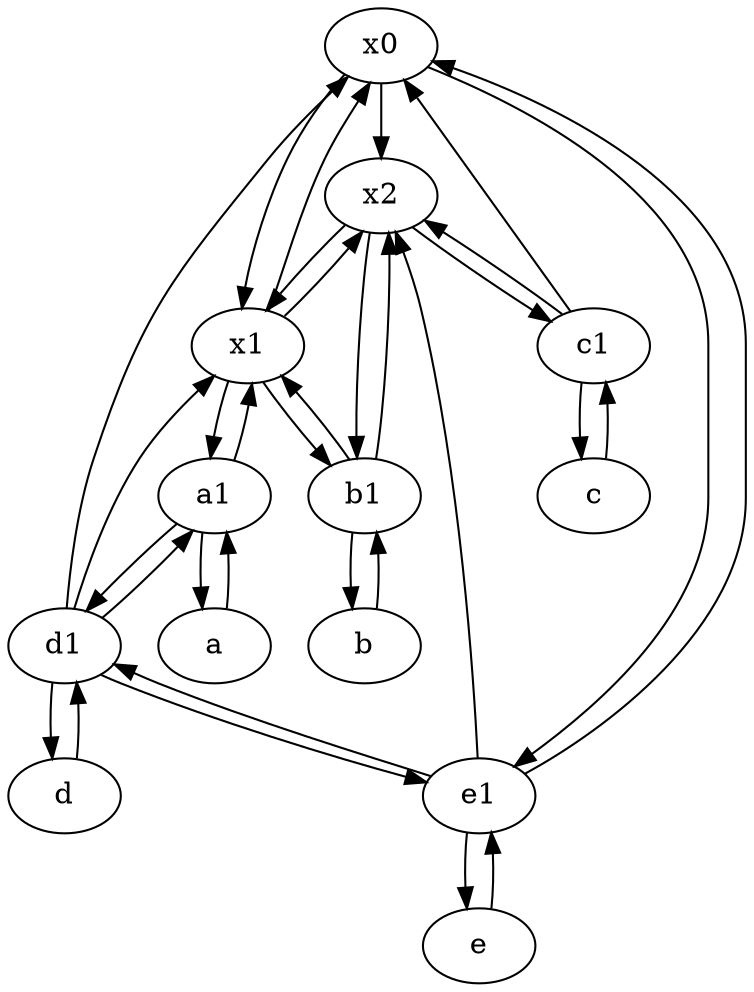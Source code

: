 digraph  {
	x0;
	a1 [pos="40,15!"];
	b [pos="50,20!"];
	e [pos="30,50!"];
	c [pos="20,10!"];
	x2;
	x1;
	e1 [pos="25,45!"];
	a [pos="40,10!"];
	d [pos="20,30!"];
	b1 [pos="45,20!"];
	c1 [pos="30,15!"];
	d1 [pos="25,30!"];
	d1 -> a1;
	x1 -> x2;
	c1 -> x0;
	a1 -> d1;
	d1 -> x1;
	d1 -> d;
	d -> d1;
	x2 -> c1;
	d1 -> e1;
	d1 -> x0;
	e1 -> e;
	x2 -> b1;
	x1 -> x0;
	x2 -> x1;
	e -> e1;
	x1 -> b1;
	e1 -> d1;
	x0 -> x1;
	b1 -> b;
	x0 -> x2;
	e1 -> x0;
	e1 -> x2;
	x1 -> a1;
	c1 -> x2;
	c1 -> c;
	a -> a1;
	x0 -> e1;
	a1 -> a;
	c -> c1;
	b1 -> x2;
	b -> b1;
	a1 -> x1;
	b1 -> x1;

	}